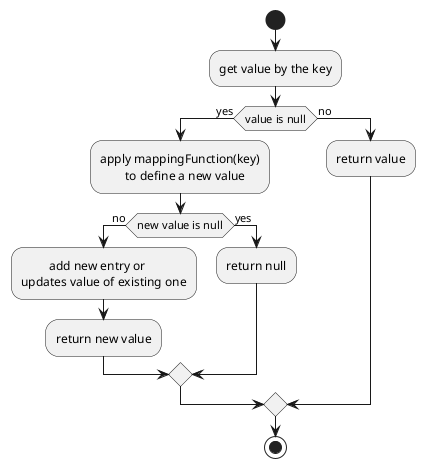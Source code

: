 @startuml
start
 :get value by the key;
 if (value is null) then (yes)
  :apply mappingFunction(key)\n        to define a new value;
   if(new value is null) then (no)
   :         add new entry or\nupdates value of existing one;
   :return new value;
   else(yes)
   :return null;
   endif
     else (no)
        :return value;
 endif
stop
@enduml